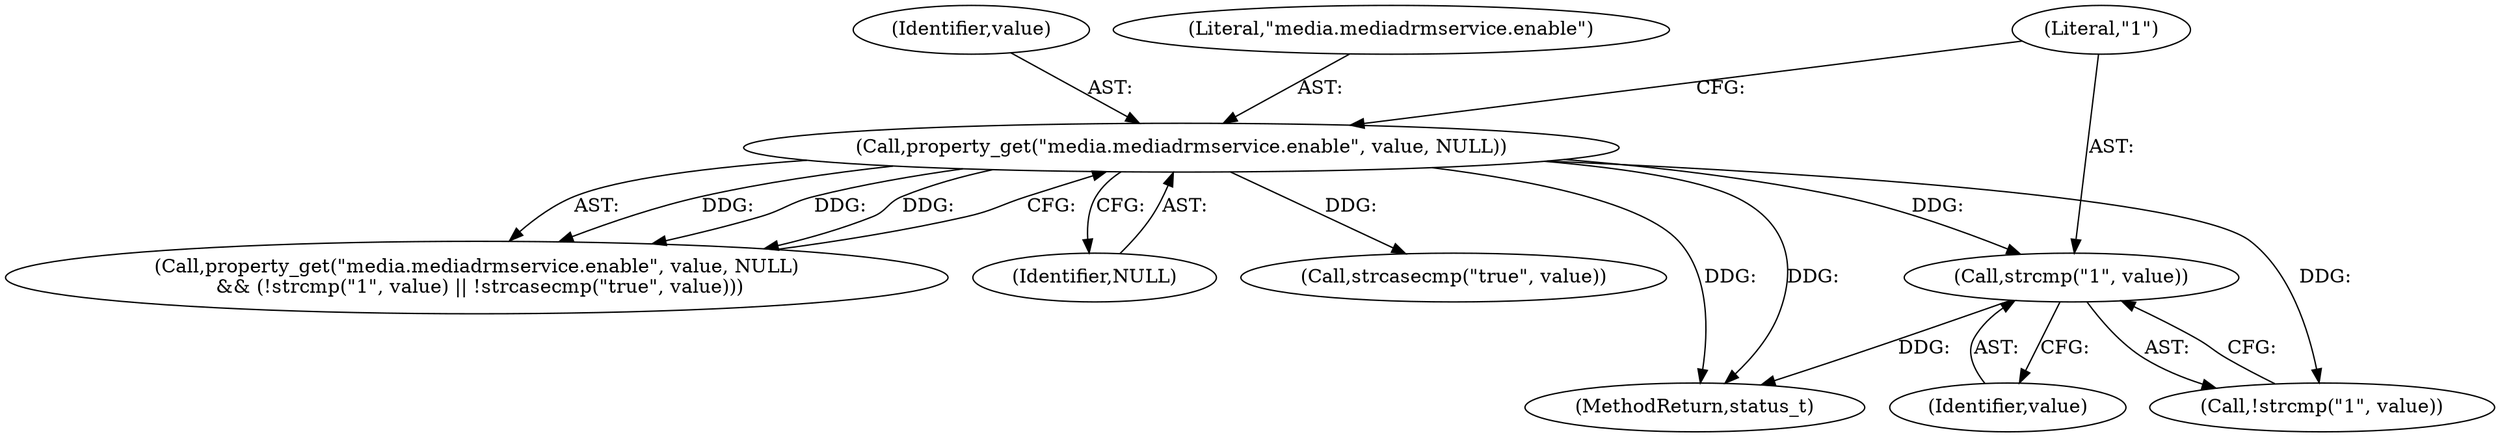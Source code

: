 digraph "0_Android_1d4feebdb85db46e138530f360d9ff2490e14353_0@API" {
"1000233" [label="(Call,strcmp(\"1\", value))"];
"1000227" [label="(Call,property_get(\"media.mediadrmservice.enable\", value, NULL))"];
"1000233" [label="(Call,strcmp(\"1\", value))"];
"1000235" [label="(Identifier,value)"];
"1000226" [label="(Call,property_get(\"media.mediadrmservice.enable\", value, NULL)\n && (!strcmp(\"1\", value) || !strcasecmp(\"true\", value)))"];
"1000234" [label="(Literal,\"1\")"];
"1000232" [label="(Call,!strcmp(\"1\", value))"];
"1000230" [label="(Identifier,NULL)"];
"1000237" [label="(Call,strcasecmp(\"true\", value))"];
"1000228" [label="(Literal,\"media.mediadrmservice.enable\")"];
"1000229" [label="(Identifier,value)"];
"1000268" [label="(MethodReturn,status_t)"];
"1000227" [label="(Call,property_get(\"media.mediadrmservice.enable\", value, NULL))"];
"1000233" -> "1000232"  [label="AST: "];
"1000233" -> "1000235"  [label="CFG: "];
"1000234" -> "1000233"  [label="AST: "];
"1000235" -> "1000233"  [label="AST: "];
"1000232" -> "1000233"  [label="CFG: "];
"1000233" -> "1000268"  [label="DDG: "];
"1000227" -> "1000233"  [label="DDG: "];
"1000227" -> "1000226"  [label="AST: "];
"1000227" -> "1000230"  [label="CFG: "];
"1000228" -> "1000227"  [label="AST: "];
"1000229" -> "1000227"  [label="AST: "];
"1000230" -> "1000227"  [label="AST: "];
"1000234" -> "1000227"  [label="CFG: "];
"1000226" -> "1000227"  [label="CFG: "];
"1000227" -> "1000268"  [label="DDG: "];
"1000227" -> "1000268"  [label="DDG: "];
"1000227" -> "1000226"  [label="DDG: "];
"1000227" -> "1000226"  [label="DDG: "];
"1000227" -> "1000226"  [label="DDG: "];
"1000227" -> "1000232"  [label="DDG: "];
"1000227" -> "1000237"  [label="DDG: "];
}
